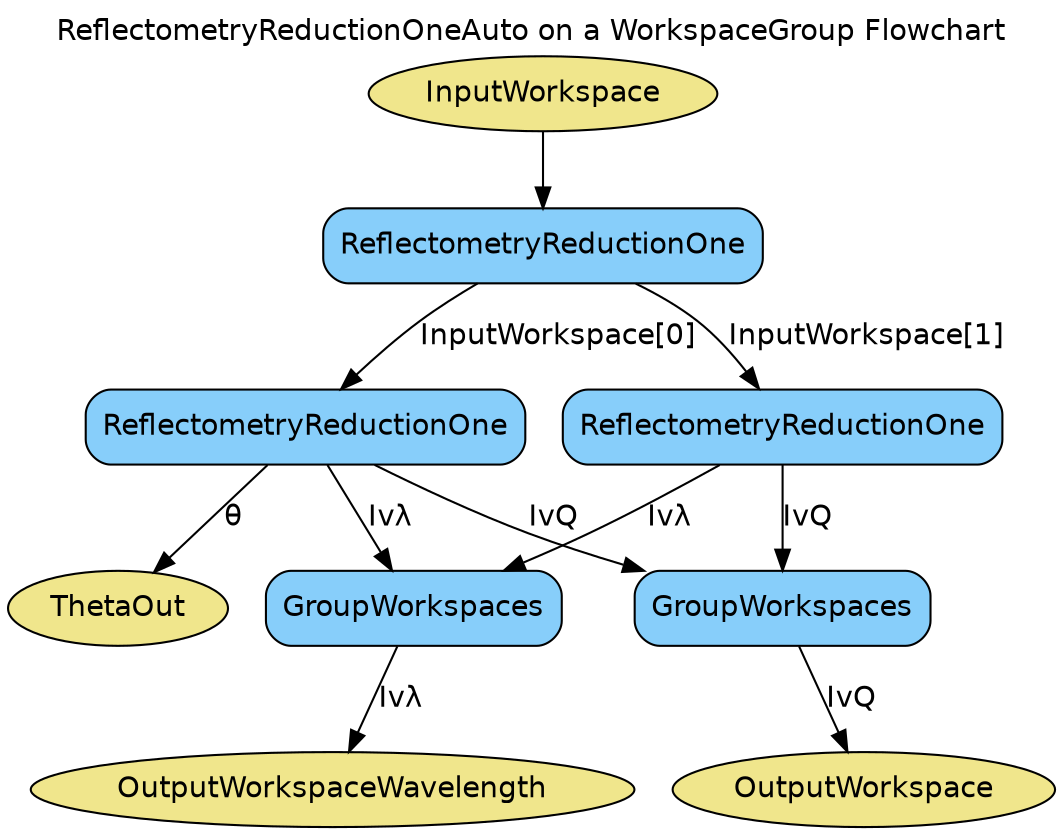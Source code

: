 digraph ReflectometryReductionOne {
  label = "ReflectometryReductionOneAuto on a WorkspaceGroup Flowchart"
  fontname = Helvetica
  labelloc = t

  node[fontname="Helvetica", style = filled]
  edge[fontname="Helvetica"]

  subgraph params {
    node[fillcolor = khaki, shape = oval]
    inputWorkspace    [label="InputWorkspace"]
    outputWorkspaceWL [label="OutputWorkspaceWavelength"]
    outputWorkspaceMT [label="OutputWorkspace"]
    thetaOut          [label="ThetaOut"]
  }

  subgraph algorithms {
    node[style = "rounded,filled", fillcolor = lightskyblue, shape = rectangle]
    reflRedOne   [label="ReflectometryReductionOne"]
    reflRedOne_0 [label="ReflectometryReductionOne"]
    reflRedOne_1 [label="ReflectometryReductionOne"]
    groupIvQ     [label="GroupWorkspaces"]
    groupIvLam   [label="GroupWorkspaces"]
  }

  inputWorkspace -> reflRedOne
  reflRedOne     -> reflRedOne_0      [label="InputWorkspace[0]"]
  reflRedOne     -> reflRedOne_1      [label="InputWorkspace[1]"]
  reflRedOne_0   -> groupIvQ          [label="IvQ"]
  reflRedOne_1   -> groupIvQ          [label="IvQ"]
  reflRedOne_0   -> groupIvLam        [label="Iv&lambda;"]
  reflRedOne_1   -> groupIvLam        [label="Iv&lambda;"]
  reflRedOne_0   -> thetaOut          [label="&theta;"]
  groupIvQ       -> outputWorkspaceMT [label="IvQ"]
  groupIvLam     -> outputWorkspaceWL [label="Iv&lambda;"]
}
